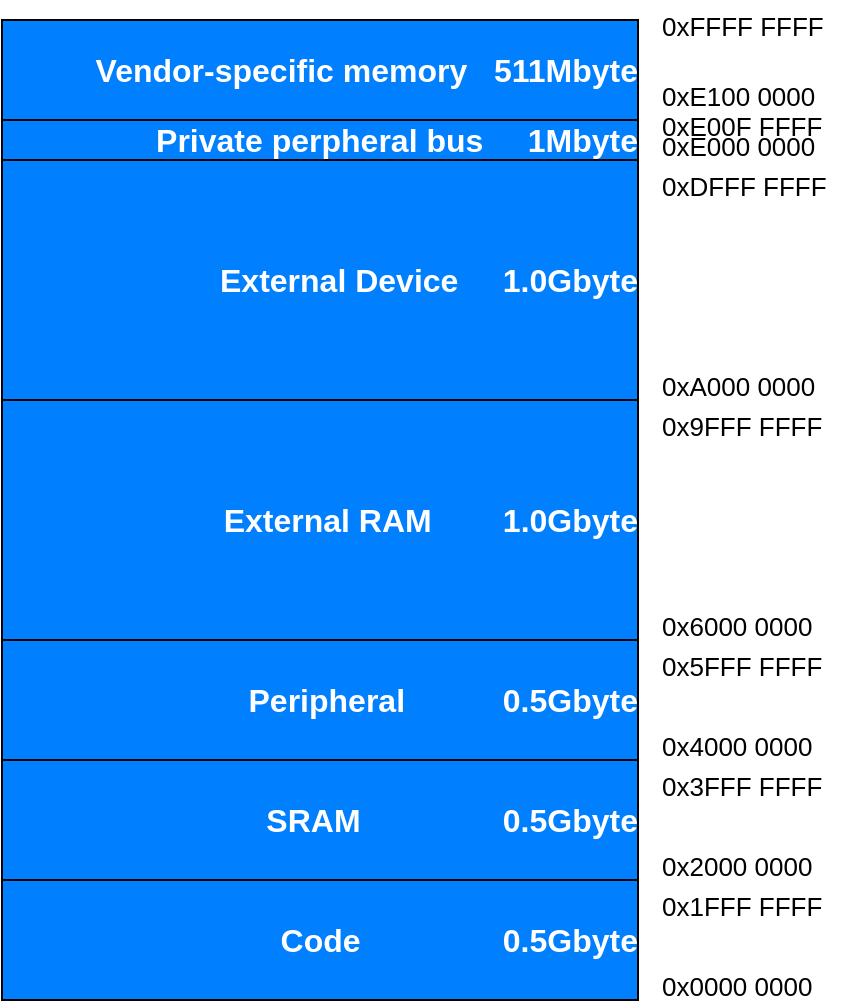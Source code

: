 <mxfile version="10.6.3" type="github"><diagram name="Page-1" id="c7558073-3199-34d8-9f00-42111426c3f3"><mxGraphModel dx="1188" dy="1862" grid="1" gridSize="10" guides="1" tooltips="1" connect="1" arrows="1" fold="1" page="1" pageScale="1" pageWidth="826" pageHeight="1169" background="#ffffff" math="0" shadow="0"><root><mxCell id="0"/><mxCell id="1" parent="0"/><mxCell id="yP7FCtkIsLLLyV-jhRuk-15" value="Code                0.5Gbyte" style="align=right;verticalAlign=middle;fontStyle=1;strokeWidth=1;fillColor=#007FFF;spacing=0;whiteSpace=wrap;strokeColor=#000000;fontColor=#FFFFFF;fontSize=16;" vertex="1" parent="1"><mxGeometry x="202" y="400" width="318" height="60" as="geometry"/></mxCell><mxCell id="yP7FCtkIsLLLyV-jhRuk-21" value="SRAM                0.5Gbyte" style="align=right;verticalAlign=middle;fontStyle=1;strokeWidth=1;fillColor=#007FFF;spacing=0;whiteSpace=wrap;strokeColor=#000000;fontColor=#FFFFFF;fontSize=16;" vertex="1" parent="1"><mxGeometry x="202" y="340" width="318" height="60" as="geometry"/></mxCell><mxCell id="yP7FCtkIsLLLyV-jhRuk-22" value="Peripheral           0.5Gbyte" style="align=right;verticalAlign=middle;fontStyle=1;strokeWidth=1;fillColor=#007FFF;spacing=0;whiteSpace=wrap;strokeColor=#000000;fontColor=#FFFFFF;fontSize=16;" vertex="1" parent="1"><mxGeometry x="202" y="280" width="318" height="60" as="geometry"/></mxCell><mxCell id="yP7FCtkIsLLLyV-jhRuk-23" value="External RAM        1.0Gbyte" style="align=right;verticalAlign=middle;fontStyle=1;strokeWidth=1;fillColor=#007FFF;spacing=0;whiteSpace=wrap;strokeColor=#000000;fontColor=#FFFFFF;fontSize=16;" vertex="1" parent="1"><mxGeometry x="202" y="160" width="318" height="120" as="geometry"/></mxCell><mxCell id="yP7FCtkIsLLLyV-jhRuk-25" value="External Device     1.0Gbyte" style="align=right;verticalAlign=middle;fontStyle=1;strokeWidth=1;fillColor=#007FFF;spacing=0;whiteSpace=wrap;strokeColor=#000000;fontColor=#FFFFFF;fontSize=16;" vertex="1" parent="1"><mxGeometry x="202" y="40" width="318" height="120" as="geometry"/></mxCell><mxCell id="yP7FCtkIsLLLyV-jhRuk-26" value="Private perpheral bus     1Mbyte" style="align=right;verticalAlign=middle;fontStyle=1;strokeWidth=1;fillColor=#007FFF;spacing=0;whiteSpace=wrap;strokeColor=#000000;fontColor=#FFFFFF;fontSize=16;" vertex="1" parent="1"><mxGeometry x="202" y="20" width="318" height="20" as="geometry"/></mxCell><mxCell id="yP7FCtkIsLLLyV-jhRuk-27" value="Vendor-specific memory   511Mbyte" style="align=right;verticalAlign=middle;fontStyle=1;strokeWidth=1;fillColor=#007FFF;spacing=0;whiteSpace=wrap;strokeColor=#000000;fontColor=#FFFFFF;fontSize=16;" vertex="1" parent="1"><mxGeometry x="202" y="-30" width="318" height="50" as="geometry"/></mxCell><mxCell id="yP7FCtkIsLLLyV-jhRuk-28" value="&lt;font color=&quot;#000000&quot; style=&quot;font-size: 13px&quot;&gt;0x0000 0000&lt;/font&gt;" style="text;html=1;resizable=0;points=[];autosize=1;align=left;verticalAlign=top;spacingTop=-4;fontSize=16;fontColor=#FFFFFF;" vertex="1" parent="1"><mxGeometry x="530" y="440" width="90" height="20" as="geometry"/></mxCell><mxCell id="yP7FCtkIsLLLyV-jhRuk-29" value="&lt;font color=&quot;#000000&quot; style=&quot;font-size: 13px&quot;&gt;0x1FFF FFFF&lt;/font&gt;" style="text;html=1;resizable=0;points=[];autosize=1;align=left;verticalAlign=top;spacingTop=-4;fontSize=16;fontColor=#FFFFFF;" vertex="1" parent="1"><mxGeometry x="530" y="400" width="100" height="20" as="geometry"/></mxCell><mxCell id="yP7FCtkIsLLLyV-jhRuk-30" value="&lt;font color=&quot;#000000&quot; style=&quot;font-size: 13px&quot;&gt;0x2000 0000&lt;/font&gt;" style="text;html=1;resizable=0;points=[];autosize=1;align=left;verticalAlign=top;spacingTop=-4;fontSize=16;fontColor=#FFFFFF;" vertex="1" parent="1"><mxGeometry x="530" y="380" width="90" height="20" as="geometry"/></mxCell><mxCell id="yP7FCtkIsLLLyV-jhRuk-31" value="&lt;font color=&quot;#000000&quot; style=&quot;font-size: 13px&quot;&gt;0x3FFF FFFF&lt;/font&gt;" style="text;html=1;resizable=0;points=[];autosize=1;align=left;verticalAlign=top;spacingTop=-4;fontSize=16;fontColor=#FFFFFF;" vertex="1" parent="1"><mxGeometry x="530" y="340" width="100" height="20" as="geometry"/></mxCell><mxCell id="yP7FCtkIsLLLyV-jhRuk-32" value="&lt;font color=&quot;#000000&quot; style=&quot;font-size: 13px&quot;&gt;0x5FFF FFFF&lt;/font&gt;" style="text;html=1;resizable=0;points=[];autosize=1;align=left;verticalAlign=top;spacingTop=-4;fontSize=16;fontColor=#FFFFFF;" vertex="1" parent="1"><mxGeometry x="530" y="280" width="100" height="20" as="geometry"/></mxCell><mxCell id="yP7FCtkIsLLLyV-jhRuk-33" value="&lt;font color=&quot;#000000&quot; style=&quot;font-size: 13px&quot;&gt;0x4000 0000&lt;/font&gt;" style="text;html=1;resizable=0;points=[];autosize=1;align=left;verticalAlign=top;spacingTop=-4;fontSize=16;fontColor=#FFFFFF;" vertex="1" parent="1"><mxGeometry x="530" y="320" width="90" height="20" as="geometry"/></mxCell><mxCell id="yP7FCtkIsLLLyV-jhRuk-34" value="&lt;font color=&quot;#000000&quot; style=&quot;font-size: 13px&quot;&gt;0x6000 0000&lt;/font&gt;" style="text;html=1;resizable=0;points=[];autosize=1;align=left;verticalAlign=top;spacingTop=-4;fontSize=16;fontColor=#FFFFFF;" vertex="1" parent="1"><mxGeometry x="530" y="260" width="90" height="20" as="geometry"/></mxCell><mxCell id="yP7FCtkIsLLLyV-jhRuk-35" value="&lt;font color=&quot;#000000&quot; style=&quot;font-size: 13px&quot;&gt;0x9FFF FFFF&lt;/font&gt;" style="text;html=1;resizable=0;points=[];autosize=1;align=left;verticalAlign=top;spacingTop=-4;fontSize=16;fontColor=#FFFFFF;" vertex="1" parent="1"><mxGeometry x="530" y="160" width="100" height="20" as="geometry"/></mxCell><mxCell id="yP7FCtkIsLLLyV-jhRuk-36" value="&lt;font color=&quot;#000000&quot; style=&quot;font-size: 13px&quot;&gt;0xA000 0000&lt;/font&gt;" style="text;html=1;resizable=0;points=[];autosize=1;align=left;verticalAlign=top;spacingTop=-4;fontSize=16;fontColor=#FFFFFF;" vertex="1" parent="1"><mxGeometry x="530" y="140" width="90" height="20" as="geometry"/></mxCell><mxCell id="yP7FCtkIsLLLyV-jhRuk-37" value="&lt;font color=&quot;#000000&quot; style=&quot;font-size: 13px&quot;&gt;0xDFFF FFFF&lt;/font&gt;" style="text;html=1;resizable=0;points=[];autosize=1;align=left;verticalAlign=top;spacingTop=-4;fontSize=16;fontColor=#FFFFFF;" vertex="1" parent="1"><mxGeometry x="530" y="40" width="100" height="20" as="geometry"/></mxCell><mxCell id="yP7FCtkIsLLLyV-jhRuk-38" value="&lt;font color=&quot;#000000&quot; style=&quot;font-size: 13px&quot;&gt;0xE000 0000&lt;/font&gt;" style="text;html=1;resizable=0;points=[];autosize=1;align=left;verticalAlign=top;spacingTop=-4;fontSize=16;fontColor=#FFFFFF;" vertex="1" parent="1"><mxGeometry x="530" y="20" width="90" height="20" as="geometry"/></mxCell><mxCell id="yP7FCtkIsLLLyV-jhRuk-39" value="&lt;font color=&quot;#000000&quot; style=&quot;font-size: 13px&quot;&gt;0xE00F FFFF&lt;/font&gt;" style="text;html=1;resizable=0;points=[];autosize=1;align=left;verticalAlign=top;spacingTop=-4;fontSize=16;fontColor=#FFFFFF;" vertex="1" parent="1"><mxGeometry x="530" y="10" width="100" height="20" as="geometry"/></mxCell><mxCell id="yP7FCtkIsLLLyV-jhRuk-40" value="&lt;font color=&quot;#000000&quot; style=&quot;font-size: 13px&quot;&gt;0xE100 0000&lt;/font&gt;" style="text;html=1;resizable=0;points=[];autosize=1;align=left;verticalAlign=top;spacingTop=-4;fontSize=16;fontColor=#FFFFFF;" vertex="1" parent="1"><mxGeometry x="530" y="-5" width="90" height="20" as="geometry"/></mxCell><mxCell id="yP7FCtkIsLLLyV-jhRuk-41" value="&lt;font color=&quot;#000000&quot; style=&quot;font-size: 13px&quot;&gt;0xFFFF FFFF&lt;/font&gt;" style="text;html=1;resizable=0;points=[];autosize=1;align=left;verticalAlign=top;spacingTop=-4;fontSize=16;fontColor=#FFFFFF;" vertex="1" parent="1"><mxGeometry x="530" y="-40" width="100" height="20" as="geometry"/></mxCell></root></mxGraphModel></diagram></mxfile>